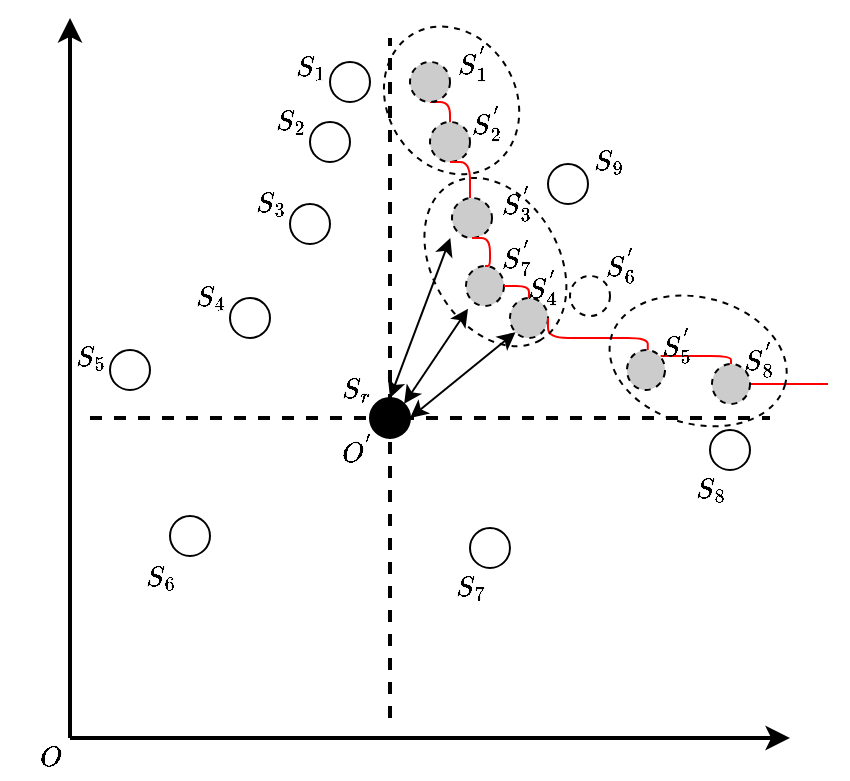 <mxfile version="13.1.2" type="github">
  <diagram id="sd3B13jJpRDf2u8jtMgA" name="Page-1">
    <mxGraphModel dx="861" dy="467" grid="1" gridSize="10" guides="1" tooltips="1" connect="1" arrows="1" fold="1" page="1" pageScale="1" pageWidth="827" pageHeight="1169" math="1" shadow="0">
      <root>
        <mxCell id="0" />
        <mxCell id="1" parent="0" />
        <mxCell id="WeZ2IR0lr3XahTYSVris-1" value="" style="endArrow=classic;html=1;strokeWidth=2;" parent="1" edge="1">
          <mxGeometry width="50" height="50" relative="1" as="geometry">
            <mxPoint x="240" y="480" as="sourcePoint" />
            <mxPoint x="600" y="480" as="targetPoint" />
          </mxGeometry>
        </mxCell>
        <mxCell id="WeZ2IR0lr3XahTYSVris-2" value="" style="endArrow=classic;html=1;strokeWidth=2;" parent="1" edge="1">
          <mxGeometry width="50" height="50" relative="1" as="geometry">
            <mxPoint x="240" y="480" as="sourcePoint" />
            <mxPoint x="240" y="120" as="targetPoint" />
          </mxGeometry>
        </mxCell>
        <mxCell id="WeZ2IR0lr3XahTYSVris-3" value="" style="ellipse;whiteSpace=wrap;html=1;aspect=fixed;fillColor=#000000;" parent="1" vertex="1">
          <mxGeometry x="390" y="310" width="20" height="20" as="geometry" />
        </mxCell>
        <mxCell id="WeZ2IR0lr3XahTYSVris-6" value="" style="ellipse;whiteSpace=wrap;html=1;aspect=fixed;fillColor=none;" parent="1" vertex="1">
          <mxGeometry x="290" y="369" width="20" height="20" as="geometry" />
        </mxCell>
        <mxCell id="WeZ2IR0lr3XahTYSVris-7" value="" style="endArrow=none;dashed=1;html=1;strokeWidth=2;rounded=1;" parent="1" edge="1">
          <mxGeometry width="50" height="50" relative="1" as="geometry">
            <mxPoint x="250" y="320" as="sourcePoint" />
            <mxPoint x="590" y="320" as="targetPoint" />
          </mxGeometry>
        </mxCell>
        <mxCell id="WeZ2IR0lr3XahTYSVris-8" value="" style="endArrow=none;dashed=1;html=1;strokeWidth=2;" parent="1" edge="1">
          <mxGeometry width="50" height="50" relative="1" as="geometry">
            <mxPoint x="400" y="470" as="sourcePoint" />
            <mxPoint x="400" y="130" as="targetPoint" />
          </mxGeometry>
        </mxCell>
        <mxCell id="WeZ2IR0lr3XahTYSVris-10" value="$$S_6$$" style="text;html=1;align=center;verticalAlign=middle;resizable=0;points=[];autosize=1;" parent="1" vertex="1">
          <mxGeometry x="255" y="390" width="60" height="20" as="geometry" />
        </mxCell>
        <mxCell id="2dAD3_NS9G8v4JM35WLH-1" value="" style="ellipse;whiteSpace=wrap;html=1;aspect=fixed;fillColor=none;" parent="1" vertex="1">
          <mxGeometry x="260" y="286" width="20" height="20" as="geometry" />
        </mxCell>
        <mxCell id="2dAD3_NS9G8v4JM35WLH-2" value="$$S_5$$" style="text;html=1;align=center;verticalAlign=middle;resizable=0;points=[];autosize=1;" parent="1" vertex="1">
          <mxGeometry x="220" y="280" width="60" height="20" as="geometry" />
        </mxCell>
        <mxCell id="2dAD3_NS9G8v4JM35WLH-4" value="" style="ellipse;whiteSpace=wrap;html=1;aspect=fixed;fillColor=none;" parent="1" vertex="1">
          <mxGeometry x="370" y="142" width="20" height="20" as="geometry" />
        </mxCell>
        <mxCell id="2dAD3_NS9G8v4JM35WLH-5" value="$$S_1$$" style="text;html=1;align=center;verticalAlign=middle;resizable=0;points=[];autosize=1;" parent="1" vertex="1">
          <mxGeometry x="330" y="135" width="60" height="20" as="geometry" />
        </mxCell>
        <mxCell id="2dAD3_NS9G8v4JM35WLH-6" value="" style="ellipse;whiteSpace=wrap;html=1;aspect=fixed;fillColor=none;" parent="1" vertex="1">
          <mxGeometry x="360" y="172" width="20" height="20" as="geometry" />
        </mxCell>
        <mxCell id="2dAD3_NS9G8v4JM35WLH-7" value="$$S_2$$" style="text;html=1;align=center;verticalAlign=middle;resizable=0;points=[];autosize=1;" parent="1" vertex="1">
          <mxGeometry x="320" y="162" width="60" height="20" as="geometry" />
        </mxCell>
        <mxCell id="2dAD3_NS9G8v4JM35WLH-8" value="" style="ellipse;whiteSpace=wrap;html=1;aspect=fixed;fillColor=none;" parent="1" vertex="1">
          <mxGeometry x="350" y="213" width="20" height="20" as="geometry" />
        </mxCell>
        <mxCell id="2dAD3_NS9G8v4JM35WLH-9" value="$$S_3$$" style="text;html=1;align=center;verticalAlign=middle;resizable=0;points=[];autosize=1;" parent="1" vertex="1">
          <mxGeometry x="310" y="203" width="60" height="20" as="geometry" />
        </mxCell>
        <mxCell id="2dAD3_NS9G8v4JM35WLH-10" value="" style="ellipse;whiteSpace=wrap;html=1;aspect=fixed;fillColor=none;" parent="1" vertex="1">
          <mxGeometry x="320" y="260" width="20" height="20" as="geometry" />
        </mxCell>
        <mxCell id="2dAD3_NS9G8v4JM35WLH-11" value="$$S_4$$" style="text;html=1;align=center;verticalAlign=middle;resizable=0;points=[];autosize=1;" parent="1" vertex="1">
          <mxGeometry x="280" y="250" width="60" height="20" as="geometry" />
        </mxCell>
        <mxCell id="2dAD3_NS9G8v4JM35WLH-12" value="$$O^{&#39;}$$" style="text;html=1;align=center;verticalAlign=middle;resizable=0;points=[];autosize=1;" parent="1" vertex="1">
          <mxGeometry x="348" y="326" width="70" height="20" as="geometry" />
        </mxCell>
        <mxCell id="2dAD3_NS9G8v4JM35WLH-13" value="$$O$$" style="text;html=1;align=center;verticalAlign=middle;resizable=0;points=[];autosize=1;" parent="1" vertex="1">
          <mxGeometry x="205" y="480" width="50" height="20" as="geometry" />
        </mxCell>
        <mxCell id="2dAD3_NS9G8v4JM35WLH-14" value="$$S_r$$" style="text;html=1;align=center;verticalAlign=middle;resizable=0;points=[];autosize=1;" parent="1" vertex="1">
          <mxGeometry x="353" y="296" width="60" height="20" as="geometry" />
        </mxCell>
        <mxCell id="2dAD3_NS9G8v4JM35WLH-37" style="edgeStyle=orthogonalEdgeStyle;rounded=1;orthogonalLoop=1;jettySize=auto;html=1;exitX=0.5;exitY=1;exitDx=0;exitDy=0;endArrow=none;endFill=0;fillColor=#fa6800;strokeColor=#FF0000;strokeWidth=1;" parent="1" source="2dAD3_NS9G8v4JM35WLH-15" edge="1">
          <mxGeometry relative="1" as="geometry">
            <mxPoint x="430" y="175" as="targetPoint" />
          </mxGeometry>
        </mxCell>
        <mxCell id="2dAD3_NS9G8v4JM35WLH-15" value="" style="ellipse;whiteSpace=wrap;html=1;aspect=fixed;fillColor=#CCCCCC;dashed=1;" parent="1" vertex="1">
          <mxGeometry x="410" y="142" width="20" height="20" as="geometry" />
        </mxCell>
        <mxCell id="2dAD3_NS9G8v4JM35WLH-16" value="$$S_{1}^{&#39;}$$" style="text;html=1;align=center;verticalAlign=middle;resizable=0;points=[];autosize=1;" parent="1" vertex="1">
          <mxGeometry x="396" y="132" width="90" height="20" as="geometry" />
        </mxCell>
        <mxCell id="2dAD3_NS9G8v4JM35WLH-17" value="" style="ellipse;whiteSpace=wrap;html=1;aspect=fixed;fillColor=#CCCCCC;dashed=1;" parent="1" vertex="1">
          <mxGeometry x="420" y="172" width="20" height="20" as="geometry" />
        </mxCell>
        <mxCell id="2dAD3_NS9G8v4JM35WLH-18" value="" style="ellipse;whiteSpace=wrap;html=1;aspect=fixed;fillColor=#CCCCCC;dashed=1;" parent="1" vertex="1">
          <mxGeometry x="431" y="210" width="20" height="20" as="geometry" />
        </mxCell>
        <mxCell id="2dAD3_NS9G8v4JM35WLH-19" value="" style="ellipse;whiteSpace=wrap;html=1;aspect=fixed;fillColor=#CCCCCC;dashed=1;" parent="1" vertex="1">
          <mxGeometry x="460" y="260" width="19" height="20" as="geometry" />
        </mxCell>
        <mxCell id="2dAD3_NS9G8v4JM35WLH-20" value="" style="ellipse;whiteSpace=wrap;html=1;aspect=fixed;fillColor=none;" parent="1" vertex="1">
          <mxGeometry x="440" y="375" width="20" height="20" as="geometry" />
        </mxCell>
        <mxCell id="2dAD3_NS9G8v4JM35WLH-21" value="$$S_7$$" style="text;html=1;align=center;verticalAlign=middle;resizable=0;points=[];autosize=1;" parent="1" vertex="1">
          <mxGeometry x="410" y="395" width="60" height="20" as="geometry" />
        </mxCell>
        <mxCell id="2dAD3_NS9G8v4JM35WLH-22" value="" style="ellipse;whiteSpace=wrap;html=1;aspect=fixed;fillColor=none;" parent="1" vertex="1">
          <mxGeometry x="560" y="326" width="20" height="20" as="geometry" />
        </mxCell>
        <mxCell id="2dAD3_NS9G8v4JM35WLH-23" value="$$S_8$$" style="text;html=1;align=center;verticalAlign=middle;resizable=0;points=[];autosize=1;" parent="1" vertex="1">
          <mxGeometry x="530" y="346" width="60" height="20" as="geometry" />
        </mxCell>
        <mxCell id="2dAD3_NS9G8v4JM35WLH-24" value="" style="ellipse;whiteSpace=wrap;html=1;aspect=fixed;fillColor=#CCCCCC;dashed=1;" parent="1" vertex="1">
          <mxGeometry x="438" y="244" width="19" height="20" as="geometry" />
        </mxCell>
        <mxCell id="2dAD3_NS9G8v4JM35WLH-45" style="edgeStyle=orthogonalEdgeStyle;rounded=1;orthogonalLoop=1;jettySize=auto;html=1;exitX=0.5;exitY=0;exitDx=0;exitDy=0;entryX=1;entryY=0;entryDx=0;entryDy=0;endArrow=none;endFill=0;strokeColor=#FF0000;strokeWidth=1;" parent="1" source="2dAD3_NS9G8v4JM35WLH-25" target="2dAD3_NS9G8v4JM35WLH-31" edge="1">
          <mxGeometry relative="1" as="geometry">
            <Array as="points">
              <mxPoint x="571" y="289" />
              <mxPoint x="535" y="289" />
            </Array>
          </mxGeometry>
        </mxCell>
        <mxCell id="2dAD3_NS9G8v4JM35WLH-47" style="edgeStyle=orthogonalEdgeStyle;rounded=1;orthogonalLoop=1;jettySize=auto;html=1;exitX=1;exitY=0.5;exitDx=0;exitDy=0;endArrow=none;endFill=0;strokeColor=#FF0000;strokeWidth=1;" parent="1" source="2dAD3_NS9G8v4JM35WLH-25" edge="1">
          <mxGeometry relative="1" as="geometry">
            <mxPoint x="619" y="303.345" as="targetPoint" />
          </mxGeometry>
        </mxCell>
        <mxCell id="2dAD3_NS9G8v4JM35WLH-25" value="" style="ellipse;whiteSpace=wrap;html=1;aspect=fixed;fillColor=#CCCCCC;dashed=1;" parent="1" vertex="1">
          <mxGeometry x="561" y="293" width="19" height="20" as="geometry" />
        </mxCell>
        <mxCell id="2dAD3_NS9G8v4JM35WLH-26" value="" style="ellipse;whiteSpace=wrap;html=1;aspect=fixed;fillColor=none;" parent="1" vertex="1">
          <mxGeometry x="479" y="193" width="20" height="20" as="geometry" />
        </mxCell>
        <mxCell id="2dAD3_NS9G8v4JM35WLH-30" value="" style="ellipse;whiteSpace=wrap;html=1;aspect=fixed;fillColor=none;dashed=1;" parent="1" vertex="1">
          <mxGeometry x="490" y="249" width="20" height="20" as="geometry" />
        </mxCell>
        <mxCell id="2dAD3_NS9G8v4JM35WLH-46" style="edgeStyle=orthogonalEdgeStyle;rounded=1;orthogonalLoop=1;jettySize=auto;html=1;exitX=0.5;exitY=0;exitDx=0;exitDy=0;entryX=1;entryY=0.5;entryDx=0;entryDy=0;endArrow=none;endFill=0;strokeColor=#FF0000;strokeWidth=1;" parent="1" source="2dAD3_NS9G8v4JM35WLH-31" target="2dAD3_NS9G8v4JM35WLH-19" edge="1">
          <mxGeometry relative="1" as="geometry">
            <Array as="points">
              <mxPoint x="529" y="280" />
              <mxPoint x="479" y="280" />
            </Array>
          </mxGeometry>
        </mxCell>
        <mxCell id="2dAD3_NS9G8v4JM35WLH-31" value="" style="ellipse;whiteSpace=wrap;html=1;aspect=fixed;fillColor=#CCCCCC;dashed=1;rotation=5;" parent="1" vertex="1">
          <mxGeometry x="518.5" y="286" width="19" height="20" as="geometry" />
        </mxCell>
        <mxCell id="2dAD3_NS9G8v4JM35WLH-32" value="$$S_{2}^{&#39;}$$" style="text;html=1;align=center;verticalAlign=middle;resizable=0;points=[];autosize=1;" parent="1" vertex="1">
          <mxGeometry x="402.5" y="162" width="90" height="20" as="geometry" />
        </mxCell>
        <mxCell id="2dAD3_NS9G8v4JM35WLH-34" value="$$S_9$$" style="text;html=1;align=center;verticalAlign=middle;resizable=0;points=[];autosize=1;" parent="1" vertex="1">
          <mxGeometry x="479" y="182" width="60" height="20" as="geometry" />
        </mxCell>
        <mxCell id="2dAD3_NS9G8v4JM35WLH-35" value="$$S_{3}^{&#39;}$$" style="text;html=1;align=center;verticalAlign=middle;resizable=0;points=[];autosize=1;" parent="1" vertex="1">
          <mxGeometry x="418" y="202" width="90" height="20" as="geometry" />
        </mxCell>
        <mxCell id="2dAD3_NS9G8v4JM35WLH-36" value="$$S_{7}^{&#39;}$$" style="text;html=1;align=center;verticalAlign=middle;resizable=0;points=[];autosize=1;" parent="1" vertex="1">
          <mxGeometry x="418" y="229" width="90" height="20" as="geometry" />
        </mxCell>
        <mxCell id="2dAD3_NS9G8v4JM35WLH-38" style="edgeStyle=orthogonalEdgeStyle;rounded=1;orthogonalLoop=1;jettySize=auto;html=1;exitX=0.5;exitY=1;exitDx=0;exitDy=0;endArrow=none;endFill=0;fillColor=#fa6800;strokeColor=#FF0000;strokeWidth=1;" parent="1" source="2dAD3_NS9G8v4JM35WLH-17" target="2dAD3_NS9G8v4JM35WLH-18" edge="1">
          <mxGeometry relative="1" as="geometry">
            <mxPoint x="440" y="162" as="sourcePoint" />
            <mxPoint x="460" y="220" as="targetPoint" />
            <Array as="points">
              <mxPoint x="440" y="192" />
            </Array>
          </mxGeometry>
        </mxCell>
        <mxCell id="2dAD3_NS9G8v4JM35WLH-40" style="edgeStyle=orthogonalEdgeStyle;rounded=1;orthogonalLoop=1;jettySize=auto;html=1;exitX=0.5;exitY=1;exitDx=0;exitDy=0;endArrow=none;endFill=0;fillColor=#fa6800;strokeColor=#FF0000;strokeWidth=1;entryX=0.5;entryY=0;entryDx=0;entryDy=0;" parent="1" source="2dAD3_NS9G8v4JM35WLH-18" target="2dAD3_NS9G8v4JM35WLH-24" edge="1">
          <mxGeometry relative="1" as="geometry">
            <mxPoint x="440" y="202" as="sourcePoint" />
            <mxPoint x="450" y="220.05" as="targetPoint" />
            <Array as="points">
              <mxPoint x="450" y="230" />
              <mxPoint x="450" y="244" />
            </Array>
          </mxGeometry>
        </mxCell>
        <mxCell id="2dAD3_NS9G8v4JM35WLH-42" style="edgeStyle=orthogonalEdgeStyle;rounded=1;orthogonalLoop=1;jettySize=auto;html=1;exitX=1;exitY=0.5;exitDx=0;exitDy=0;endArrow=none;endFill=0;fillColor=#fa6800;strokeColor=#FF0000;strokeWidth=1;entryX=0.5;entryY=0;entryDx=0;entryDy=0;" parent="1" source="2dAD3_NS9G8v4JM35WLH-24" target="2dAD3_NS9G8v4JM35WLH-19" edge="1">
          <mxGeometry relative="1" as="geometry">
            <mxPoint x="451" y="240" as="sourcePoint" />
            <mxPoint x="457.5" y="254" as="targetPoint" />
            <Array as="points">
              <mxPoint x="470" y="254" />
            </Array>
          </mxGeometry>
        </mxCell>
        <mxCell id="2dAD3_NS9G8v4JM35WLH-48" value="$$S_{4}^{&#39;}$$" style="text;html=1;align=center;verticalAlign=middle;resizable=0;points=[];autosize=1;" parent="1" vertex="1">
          <mxGeometry x="431" y="244" width="90" height="20" as="geometry" />
        </mxCell>
        <mxCell id="2dAD3_NS9G8v4JM35WLH-49" value="$$S_{6}^{&#39;}$$" style="text;html=1;align=center;verticalAlign=middle;resizable=0;points=[];autosize=1;" parent="1" vertex="1">
          <mxGeometry x="470" y="233" width="90" height="20" as="geometry" />
        </mxCell>
        <mxCell id="2dAD3_NS9G8v4JM35WLH-50" value="$$S_{5}^{&#39;}$$" style="text;html=1;align=center;verticalAlign=middle;resizable=0;points=[];autosize=1;" parent="1" vertex="1">
          <mxGeometry x="498" y="273" width="90" height="20" as="geometry" />
        </mxCell>
        <mxCell id="2dAD3_NS9G8v4JM35WLH-51" value="$$S_{8}^{&#39;}$$" style="text;html=1;align=center;verticalAlign=middle;resizable=0;points=[];autosize=1;" parent="1" vertex="1">
          <mxGeometry x="539" y="280" width="90" height="20" as="geometry" />
        </mxCell>
        <mxCell id="47I4z7Vj5-EAgSR8cVa--1" value="" style="endArrow=classic;startArrow=classic;html=1;strokeColor=#000000;strokeWidth=1;entryX=0.089;entryY=1.066;entryDx=0;entryDy=0;entryPerimeter=0;exitX=1;exitY=0;exitDx=0;exitDy=0;" edge="1" parent="1" source="WeZ2IR0lr3XahTYSVris-3" target="2dAD3_NS9G8v4JM35WLH-48">
          <mxGeometry width="50" height="50" relative="1" as="geometry">
            <mxPoint x="650" y="410" as="sourcePoint" />
            <mxPoint x="700" y="360" as="targetPoint" />
          </mxGeometry>
        </mxCell>
        <mxCell id="47I4z7Vj5-EAgSR8cVa--2" value="" style="endArrow=classic;startArrow=classic;html=1;strokeColor=#000000;strokeWidth=1;entryX=0;entryY=1;entryDx=0;entryDy=0;" edge="1" parent="1" target="2dAD3_NS9G8v4JM35WLH-19">
          <mxGeometry width="50" height="50" relative="1" as="geometry">
            <mxPoint x="410" y="320" as="sourcePoint" />
            <mxPoint x="449.01" y="275.32" as="targetPoint" />
          </mxGeometry>
        </mxCell>
        <mxCell id="47I4z7Vj5-EAgSR8cVa--3" value="" style="endArrow=classic;startArrow=classic;html=1;strokeColor=#000000;strokeWidth=1;entryX=0.135;entryY=0.049;entryDx=0;entryDy=0;entryPerimeter=0;exitX=0.5;exitY=0;exitDx=0;exitDy=0;" edge="1" parent="1" source="WeZ2IR0lr3XahTYSVris-3" target="2dAD3_NS9G8v4JM35WLH-36">
          <mxGeometry width="50" height="50" relative="1" as="geometry">
            <mxPoint x="400" y="287" as="sourcePoint" />
            <mxPoint x="472.814" y="287.104" as="targetPoint" />
          </mxGeometry>
        </mxCell>
        <mxCell id="47I4z7Vj5-EAgSR8cVa--4" value="" style="ellipse;whiteSpace=wrap;html=1;dashed=1;fillColor=none;rotation=60;" vertex="1" parent="1">
          <mxGeometry x="392.39" y="129.07" width="76.8" height="64.29" as="geometry" />
        </mxCell>
        <mxCell id="47I4z7Vj5-EAgSR8cVa--5" value="" style="ellipse;whiteSpace=wrap;html=1;dashed=1;fillColor=none;rotation=60;" vertex="1" parent="1">
          <mxGeometry x="407.7" y="210.36" width="90" height="63.36" as="geometry" />
        </mxCell>
        <mxCell id="47I4z7Vj5-EAgSR8cVa--6" value="" style="ellipse;whiteSpace=wrap;html=1;dashed=1;fillColor=none;rotation=15;" vertex="1" parent="1">
          <mxGeometry x="509.02" y="259.83" width="90.09" height="63.25" as="geometry" />
        </mxCell>
      </root>
    </mxGraphModel>
  </diagram>
</mxfile>
